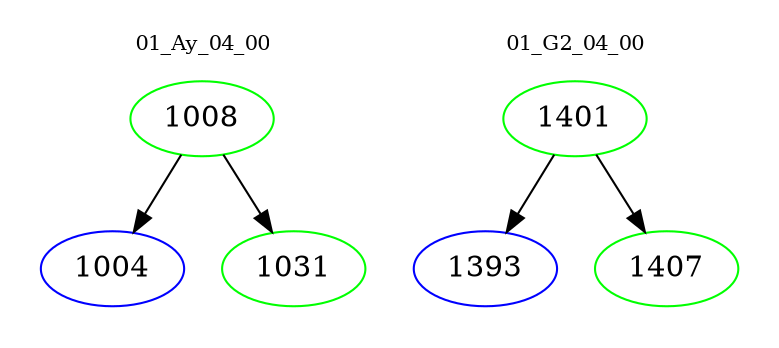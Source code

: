 digraph{
subgraph cluster_0 {
color = white
label = "01_Ay_04_00";
fontsize=10;
T0_1008 [label="1008", color="green"]
T0_1008 -> T0_1004 [color="black"]
T0_1004 [label="1004", color="blue"]
T0_1008 -> T0_1031 [color="black"]
T0_1031 [label="1031", color="green"]
}
subgraph cluster_1 {
color = white
label = "01_G2_04_00";
fontsize=10;
T1_1401 [label="1401", color="green"]
T1_1401 -> T1_1393 [color="black"]
T1_1393 [label="1393", color="blue"]
T1_1401 -> T1_1407 [color="black"]
T1_1407 [label="1407", color="green"]
}
}
